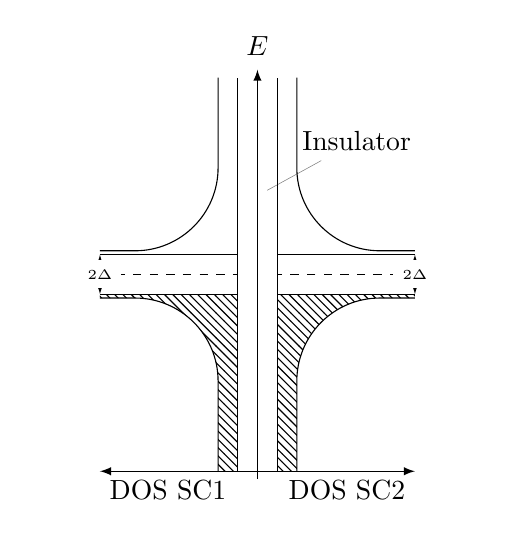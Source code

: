 \usetikzlibrary{patterns}
\begin{tikzpicture}
\draw[white] (-1.1in,0) -- (1.1in,0);
\newlength{\dv}
\setlength\dv{0.0in}
\draw[-latex] (0,-2.6) -- (0,2.6) node[pos=1.01,anchor=south] {$E$};
\draw[dashed] (-2.0,-0.5\dv) -- (-0.25,-0.5\dv);
\draw[dashed] (+2.0,+0.5\dv) -- (+0.25,+0.5\dv);
\node[pin=above right:Insulator] at (0,1) {};
\draw[latex-latex] %
 (-2,-2.5) node[below,anchor=north west] {DOS SC1} -- %
 (+2,-2.5) node[below,anchor=north east] {DOS SC2};
% SC1
\path[pattern=north west lines] (-0.25,-0.25)++(0,-0.5\dv) to ++(-1.75,0) to ++(0,-0.05) %
 to[rounded corners=30pt] ++(+1.5,0) to (-0.5,-2.5) to (-0.25,-2.5) to cycle;
\draw (-0.25,-2.5) -- (-0.25,2.5);
\draw (-2,-0.30)++(0,-0.5\dv) to[rounded corners=30pt] ++(1.5,0) -- (-0.5,-2.5);
\draw (-2,-0.25)++(0,-0.5\dv) -- ++(1.75,0);
\draw (-2,+0.30)++(0,-0.5\dv) to[rounded corners=30pt] ++(1.5,0) -- (-0.5,+2.5);
\draw (-2,+0.25)++(0,-0.5\dv) -- ++(1.75,0);
\draw[latex-latex] (-2,-0.25)++(0,-0.5\dv) -- ++(0,0.5) %
     node[midway,fill=white] {\tiny{$2\Delta$}};
% SC2
\path[pattern=north west lines] (+0.25,-0.25)++(0,+0.5\dv) to ++(+1.75,0) to ++(0,-0.05) %
 to[rounded corners=30pt] ++(-1.5,0) to (+0.5,-2.5) to (+0.25,-2.5) to cycle;
\draw (+0.25,-2.5) -- (+0.25,2.5);
\draw (+2,-0.30)++(0,+0.5\dv) to[rounded corners=30pt] ++(-1.5,0) -- (0.5,-2.5);
\draw (+2,-0.25)++(0,+0.5\dv) -- ++(-1.75,0);
\draw (+2,+0.30)++(0,+0.5\dv) to[rounded corners=30pt] ++(-1.5,0) -- (0.5,+2.5);
\draw (+2,+0.25)++(0,+0.5\dv) -- ++(-1.75,0);
\draw[latex-latex] (+2,-0.25)++(0,+0.5\dv) -- ++(0,0.5) %
     node[midway,fill=white] {\tiny{$2\Delta$}};
\end{tikzpicture}
